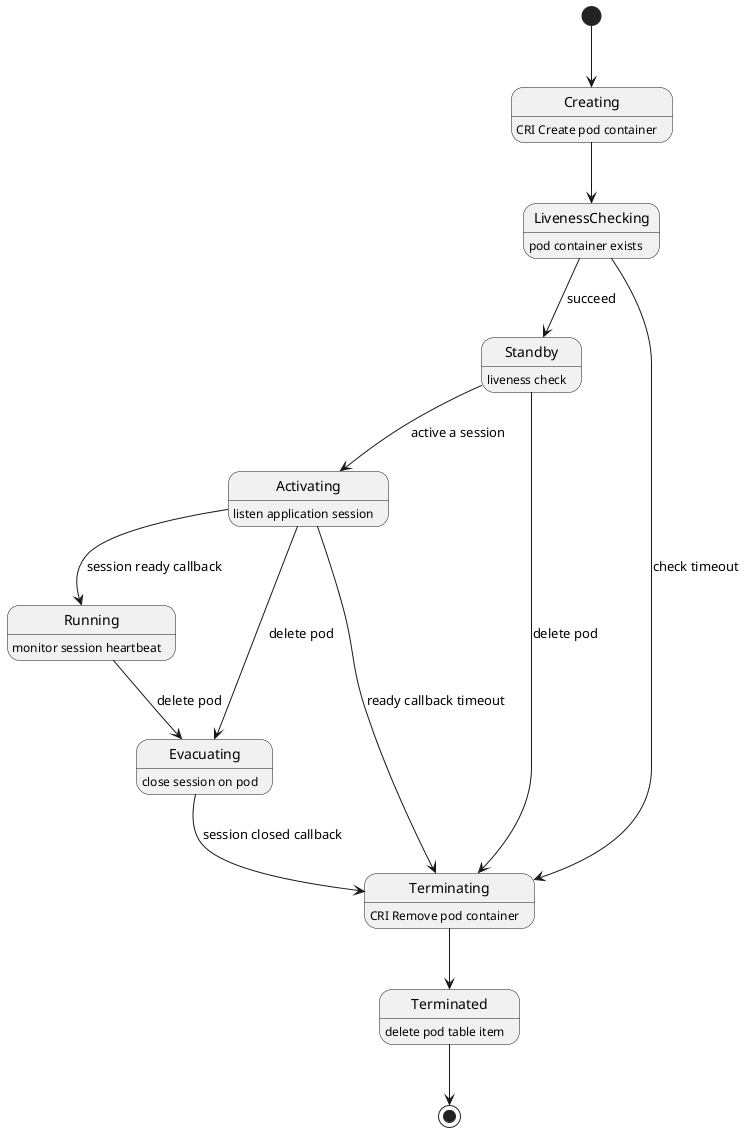 @startuml
Creating: CRI Create pod container 
LivenessChecking : pod container exists
Standby : liveness check
Activating: listen application session
Running : monitor session heartbeat
Evacuating: close session on pod
Terminating: CRI Remove pod container
Terminated: delete pod table item

[*] --> Creating
Creating --> LivenessChecking
LivenessChecking --> Standby: succeed
LivenessChecking --> Terminating: check timeout
Standby --> Terminating: delete pod
Standby --> Activating: active a session
Activating --> Running: session ready callback
Activating --> Evacuating: delete pod
Activating --> Terminating: ready callback timeout
Running --> Evacuating: delete pod
Evacuating --> Terminating: session closed callback
Terminating --> Terminated
Terminated --> [*]
@enduml